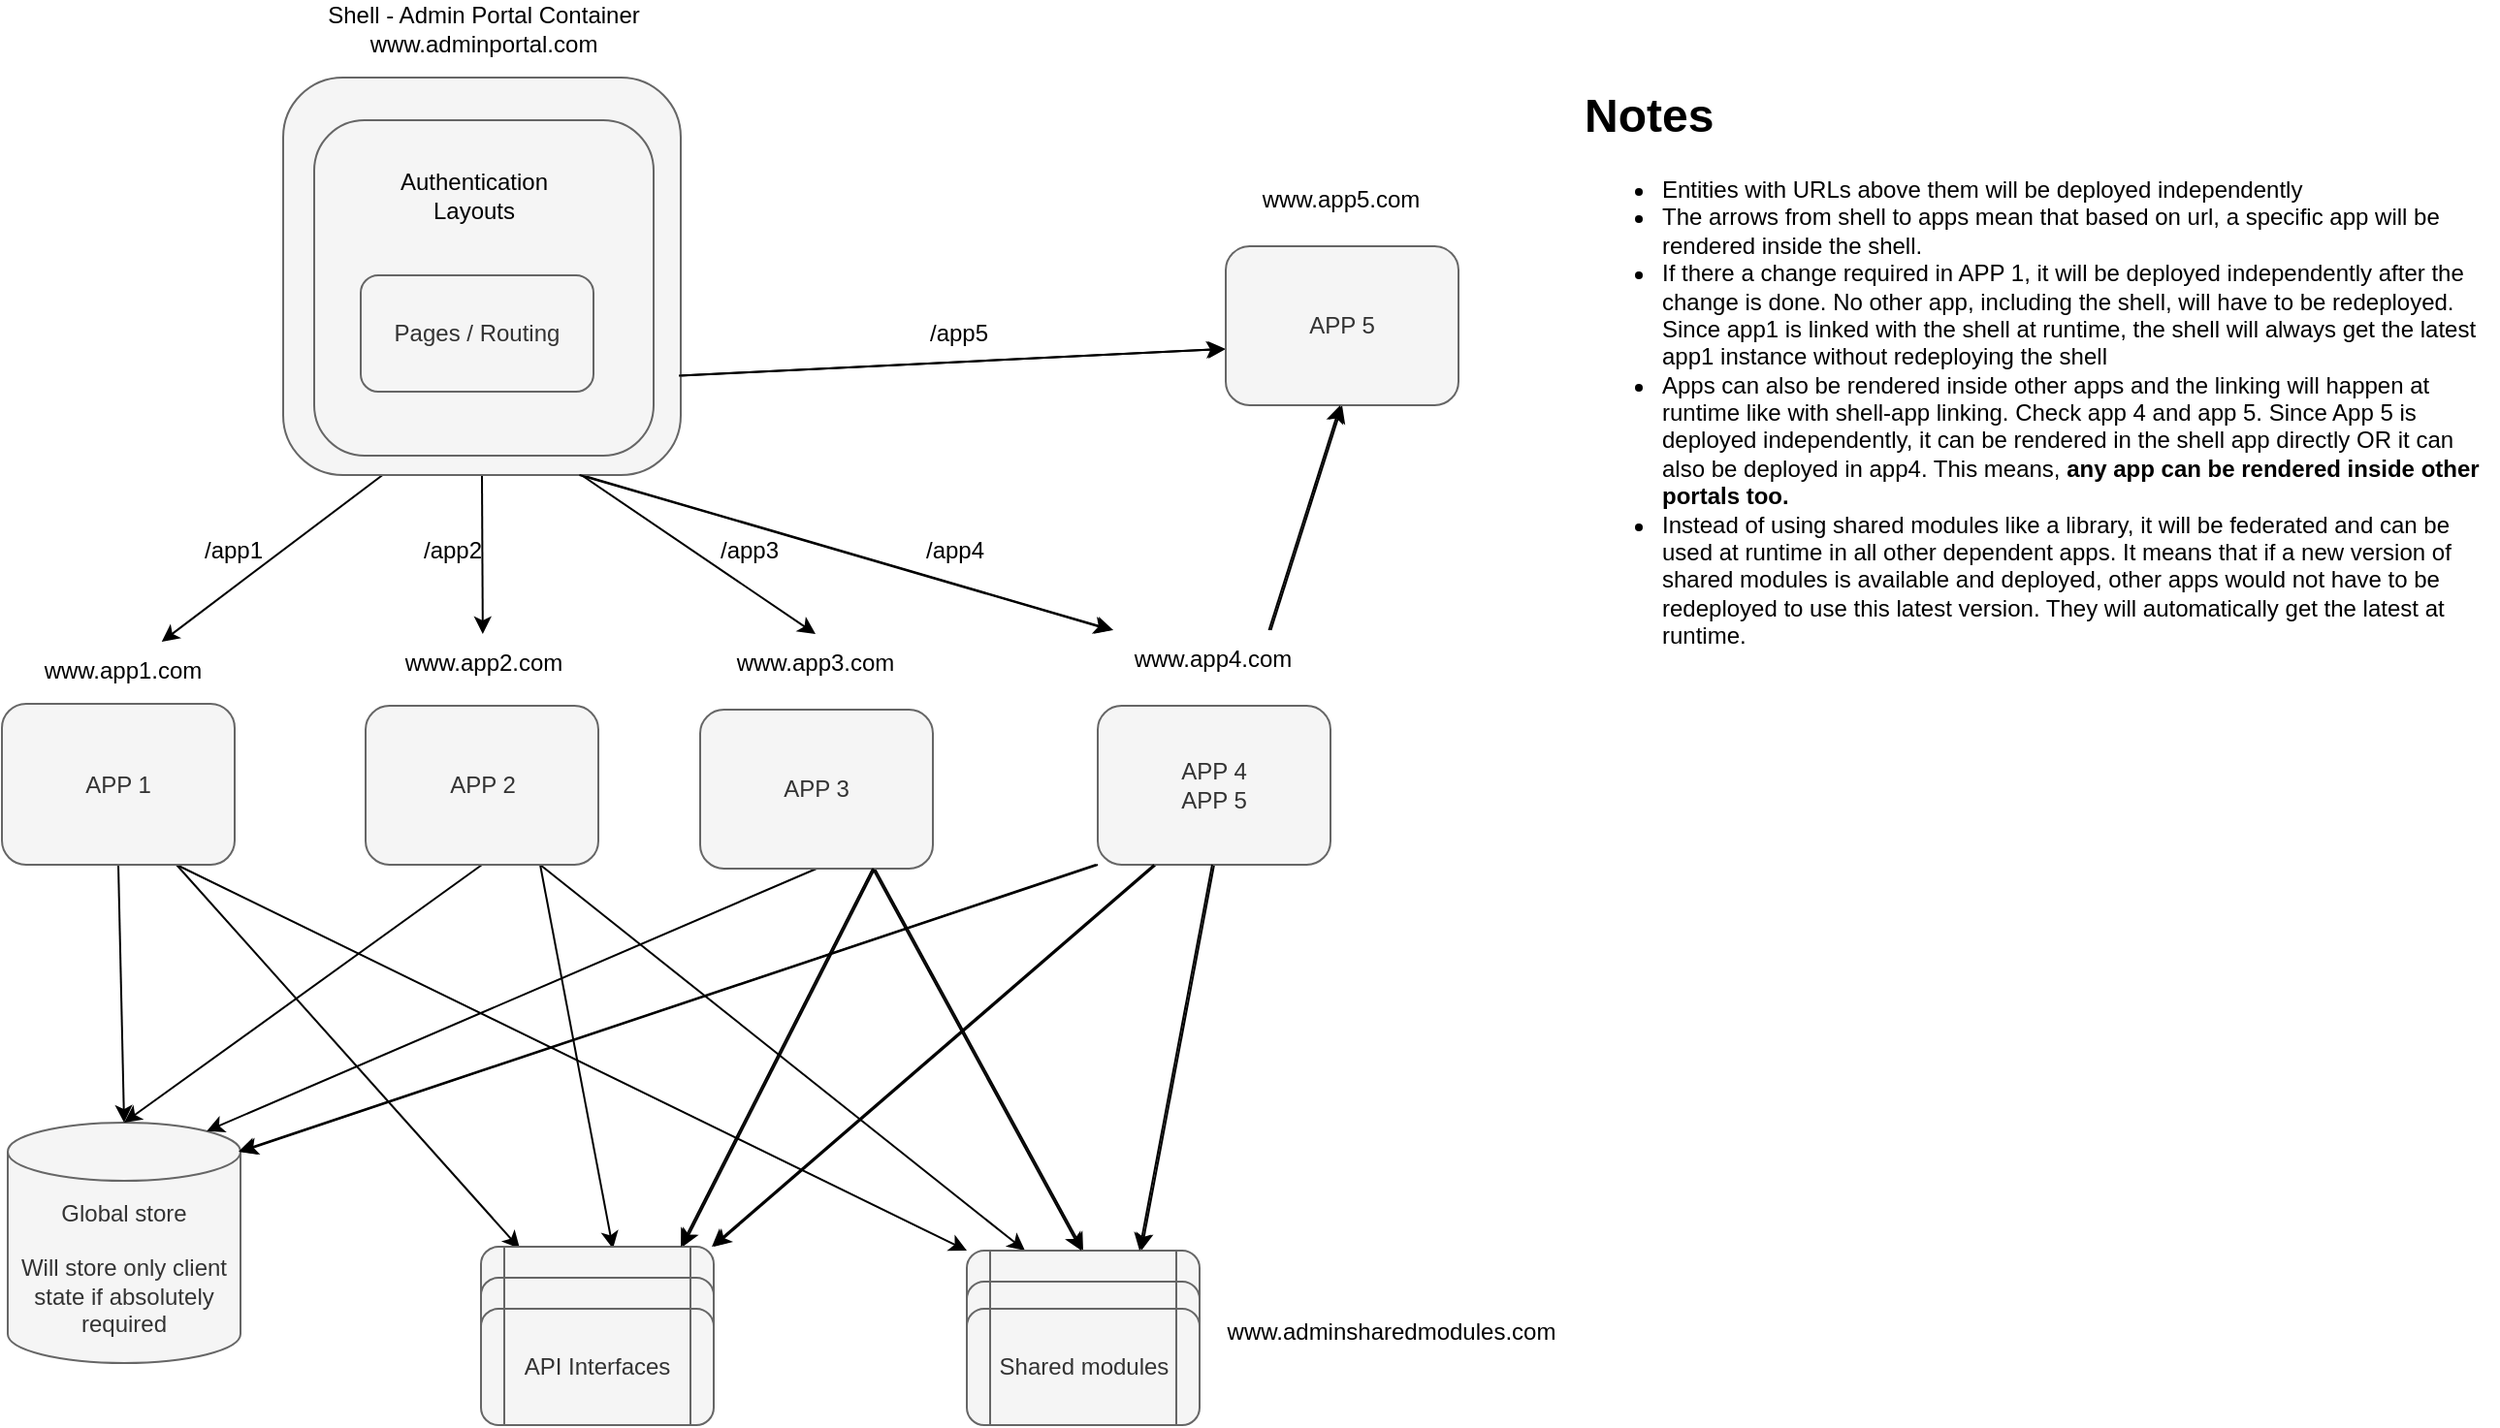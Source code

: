 <mxfile>
    <diagram id="RJMEdqdm4n4LkdT9CzTS" name="Page-1">
        <mxGraphModel dx="1374" dy="790" grid="0" gridSize="10" guides="1" tooltips="1" connect="1" arrows="1" fold="1" page="1" pageScale="1" pageWidth="1100" pageHeight="1700" background="#FFFFFF" math="0" shadow="0">
            <root>
                <mxCell id="0"/>
                <mxCell id="1" parent="0"/>
                <mxCell id="3" value="Global store&lt;br&gt;&lt;br&gt;Will store only client state if absolutely required" style="shape=cylinder3;whiteSpace=wrap;html=1;boundedLbl=1;backgroundOutline=1;size=15;rounded=1;sketch=0;shadow=0;labelBackgroundColor=none;labelBorderColor=none;spacingLeft=0;fillColor=#f5f5f5;fontColor=#333333;strokeColor=#666666;" parent="1" vertex="1">
                    <mxGeometry x="61" y="748" width="120" height="124" as="geometry"/>
                </mxCell>
                <mxCell id="23" style="edgeStyle=none;html=1;exitX=0.25;exitY=1;exitDx=0;exitDy=0;rounded=1;sketch=0;shadow=0;labelBackgroundColor=none;fontColor=#000000;strokeColor=#000000;labelBorderColor=none;spacingLeft=0;" parent="1" source="8" target="12" edge="1">
                    <mxGeometry relative="1" as="geometry"/>
                </mxCell>
                <mxCell id="24" style="edgeStyle=none;html=1;exitX=0.5;exitY=1;exitDx=0;exitDy=0;rounded=1;sketch=0;shadow=0;labelBackgroundColor=none;fontColor=#000000;strokeColor=#000000;labelBorderColor=none;spacingLeft=0;" parent="1" source="8" target="13" edge="1">
                    <mxGeometry relative="1" as="geometry"/>
                </mxCell>
                <mxCell id="33" style="edgeStyle=none;html=1;exitX=0.75;exitY=1;exitDx=0;exitDy=0;entryX=0.5;entryY=0;entryDx=0;entryDy=0;rounded=1;sketch=0;shadow=0;labelBackgroundColor=none;fontColor=#000000;strokeColor=#000000;labelBorderColor=none;spacingLeft=0;" parent="1" source="8" target="18" edge="1">
                    <mxGeometry relative="1" as="geometry"/>
                </mxCell>
                <mxCell id="46" style="edgeStyle=none;html=1;exitX=0.75;exitY=1;exitDx=0;exitDy=0;rounded=1;sketch=0;shadow=0;labelBackgroundColor=none;labelBorderColor=none;spacingLeft=0;" parent="1" source="8" target="44" edge="1">
                    <mxGeometry relative="1" as="geometry"/>
                </mxCell>
                <mxCell id="50" style="edgeStyle=none;html=1;exitX=1;exitY=0.75;exitDx=0;exitDy=0;entryX=0;entryY=0.646;entryDx=0;entryDy=0;entryPerimeter=0;rounded=1;sketch=0;shadow=0;labelBackgroundColor=none;labelBorderColor=none;spacingLeft=0;" parent="1" source="8" target="48" edge="1">
                    <mxGeometry relative="1" as="geometry"/>
                </mxCell>
                <mxCell id="8" value="" style="whiteSpace=wrap;html=1;aspect=fixed;rounded=1;sketch=0;shadow=0;labelBackgroundColor=none;labelBorderColor=none;spacingLeft=0;fillColor=#f5f5f5;fontColor=#333333;strokeColor=#666666;" parent="1" vertex="1">
                    <mxGeometry x="203" y="209" width="205" height="205" as="geometry"/>
                </mxCell>
                <mxCell id="35" style="edgeStyle=none;html=1;exitX=0.5;exitY=1;exitDx=0;exitDy=0;entryX=0.5;entryY=0;entryDx=0;entryDy=0;entryPerimeter=0;rounded=1;sketch=0;shadow=0;labelBackgroundColor=none;fontColor=#000000;strokeColor=#000000;labelBorderColor=none;spacingLeft=0;" parent="1" source="11" target="3" edge="1">
                    <mxGeometry relative="1" as="geometry">
                        <mxPoint x="219" y="734" as="targetPoint"/>
                    </mxGeometry>
                </mxCell>
                <mxCell id="40" style="edgeStyle=none;html=1;exitX=0.75;exitY=1;exitDx=0;exitDy=0;entryX=0.167;entryY=0.017;entryDx=0;entryDy=0;entryPerimeter=0;rounded=1;sketch=0;shadow=0;labelBackgroundColor=none;fontColor=#000000;strokeColor=#000000;labelBorderColor=none;spacingLeft=0;" parent="1" source="11" target="34" edge="1">
                    <mxGeometry relative="1" as="geometry"/>
                </mxCell>
                <mxCell id="57" style="edgeStyle=none;rounded=1;html=1;exitX=0.75;exitY=1;exitDx=0;exitDy=0;entryX=0;entryY=0;entryDx=0;entryDy=0;sketch=0;shadow=0;labelBackgroundColor=none;fontColor=#000000;strokeColor=#000000;labelBorderColor=none;spacingLeft=0;" parent="1" source="11" target="56" edge="1">
                    <mxGeometry relative="1" as="geometry"/>
                </mxCell>
                <mxCell id="11" value="APP 1" style="rounded=1;whiteSpace=wrap;html=1;sketch=0;shadow=0;labelBackgroundColor=none;labelBorderColor=none;spacingLeft=0;fillColor=#f5f5f5;fontColor=#333333;strokeColor=#666666;" parent="1" vertex="1">
                    <mxGeometry x="58" y="532" width="120" height="83" as="geometry"/>
                </mxCell>
                <mxCell id="12" value="www.app1.com" style="text;html=1;strokeColor=none;fillColor=none;align=center;verticalAlign=middle;whiteSpace=wrap;rounded=1;sketch=0;shadow=0;labelBackgroundColor=none;fontColor=#000000;labelBorderColor=none;spacingLeft=0;" parent="1" vertex="1">
                    <mxGeometry x="61" y="500" width="119" height="30" as="geometry"/>
                </mxCell>
                <mxCell id="13" value="www.app2.com" style="text;html=1;strokeColor=none;fillColor=none;align=center;verticalAlign=middle;whiteSpace=wrap;rounded=1;sketch=0;shadow=0;labelBackgroundColor=none;fontColor=#000000;labelBorderColor=none;spacingLeft=0;" parent="1" vertex="1">
                    <mxGeometry x="246.5" y="496" width="119" height="30" as="geometry"/>
                </mxCell>
                <mxCell id="36" style="edgeStyle=none;html=1;exitX=0.5;exitY=1;exitDx=0;exitDy=0;entryX=0.5;entryY=0;entryDx=0;entryDy=0;entryPerimeter=0;rounded=1;sketch=0;shadow=0;labelBackgroundColor=none;fontColor=#000000;strokeColor=#000000;labelBorderColor=none;spacingLeft=0;" parent="1" source="14" target="3" edge="1">
                    <mxGeometry relative="1" as="geometry">
                        <mxPoint x="239.04" y="737.1" as="targetPoint"/>
                    </mxGeometry>
                </mxCell>
                <mxCell id="39" style="edgeStyle=none;html=1;exitX=0.75;exitY=1;exitDx=0;exitDy=0;entryX=0.567;entryY=0.017;entryDx=0;entryDy=0;entryPerimeter=0;rounded=1;sketch=0;shadow=0;labelBackgroundColor=none;fontColor=#000000;strokeColor=#000000;labelBorderColor=none;spacingLeft=0;" parent="1" source="14" target="34" edge="1">
                    <mxGeometry relative="1" as="geometry"/>
                </mxCell>
                <mxCell id="58" style="edgeStyle=none;rounded=1;html=1;exitX=0.75;exitY=1;exitDx=0;exitDy=0;entryX=0.25;entryY=0;entryDx=0;entryDy=0;sketch=0;shadow=0;labelBackgroundColor=none;fontColor=#000000;strokeColor=#000000;labelBorderColor=none;spacingLeft=0;" parent="1" source="14" target="56" edge="1">
                    <mxGeometry relative="1" as="geometry"/>
                </mxCell>
                <mxCell id="14" value="APP 2" style="rounded=1;whiteSpace=wrap;html=1;sketch=0;shadow=0;labelBackgroundColor=none;labelBorderColor=none;spacingLeft=0;fillColor=#f5f5f5;fontColor=#333333;strokeColor=#666666;" parent="1" vertex="1">
                    <mxGeometry x="245.5" y="533" width="120" height="82" as="geometry"/>
                </mxCell>
                <mxCell id="18" value="www.app3.com" style="text;html=1;strokeColor=none;fillColor=none;align=center;verticalAlign=middle;whiteSpace=wrap;rounded=1;sketch=0;shadow=0;labelBackgroundColor=none;fontColor=#000000;labelBorderColor=none;spacingLeft=0;" parent="1" vertex="1">
                    <mxGeometry x="418" y="496" width="119" height="30" as="geometry"/>
                </mxCell>
                <mxCell id="37" style="edgeStyle=none;html=1;exitX=0.5;exitY=1;exitDx=0;exitDy=0;entryX=0.855;entryY=0;entryDx=0;entryDy=4.35;entryPerimeter=0;rounded=1;sketch=0;shadow=0;labelBackgroundColor=none;fontColor=#000000;strokeColor=#000000;labelBorderColor=none;spacingLeft=0;" parent="1" source="19" target="3" edge="1">
                    <mxGeometry relative="1" as="geometry">
                        <mxPoint x="261.6" y="738.35" as="targetPoint"/>
                    </mxGeometry>
                </mxCell>
                <mxCell id="38" style="edgeStyle=none;html=1;exitX=0.75;exitY=1;exitDx=0;exitDy=0;entryX=0.867;entryY=0;entryDx=0;entryDy=0;entryPerimeter=0;rounded=1;sketch=0;shadow=0;labelBackgroundColor=none;strokeColor=#000000;labelBorderColor=none;spacingLeft=0;" parent="1" source="19" target="34" edge="1">
                    <mxGeometry relative="1" as="geometry"/>
                </mxCell>
                <mxCell id="59" style="edgeStyle=none;rounded=1;html=1;exitX=0.75;exitY=1;exitDx=0;exitDy=0;entryX=0.5;entryY=0;entryDx=0;entryDy=0;sketch=0;shadow=0;labelBackgroundColor=none;labelBorderColor=none;spacingLeft=0;" parent="1" source="19" target="56" edge="1">
                    <mxGeometry relative="1" as="geometry"/>
                </mxCell>
                <mxCell id="19" value="APP 3" style="rounded=1;whiteSpace=wrap;html=1;sketch=0;shadow=0;labelBackgroundColor=none;labelBorderColor=none;spacingLeft=0;fillColor=#f5f5f5;fontColor=#333333;strokeColor=#666666;" parent="1" vertex="1">
                    <mxGeometry x="418" y="535" width="120" height="82" as="geometry"/>
                </mxCell>
                <mxCell id="28" value="Shell - Admin Portal Container&lt;br&gt;www.adminportal.com" style="text;html=1;strokeColor=none;fillColor=none;align=center;verticalAlign=middle;whiteSpace=wrap;rounded=1;sketch=0;shadow=0;labelBackgroundColor=none;fontColor=#000000;labelBorderColor=none;spacingLeft=0;" parent="1" vertex="1">
                    <mxGeometry x="204" y="169" width="205" height="30" as="geometry"/>
                </mxCell>
                <mxCell id="29" value="" style="rounded=1;whiteSpace=wrap;html=1;sketch=0;shadow=0;labelBackgroundColor=none;labelBorderColor=none;spacingLeft=0;fillColor=#f5f5f5;fontColor=#333333;strokeColor=#666666;" parent="1" vertex="1">
                    <mxGeometry x="219" y="231" width="175" height="173" as="geometry"/>
                </mxCell>
                <mxCell id="31" value="Authentication&lt;br&gt;Layouts" style="text;html=1;strokeColor=none;fillColor=none;align=center;verticalAlign=middle;whiteSpace=wrap;rounded=1;sketch=0;shadow=0;labelBackgroundColor=none;labelBorderColor=none;spacingLeft=0;" parent="1" vertex="1">
                    <mxGeometry x="245" y="248" width="113" height="44" as="geometry"/>
                </mxCell>
                <mxCell id="32" value="Pages / Routing" style="rounded=1;whiteSpace=wrap;html=1;sketch=0;shadow=0;labelBackgroundColor=none;labelBorderColor=none;spacingLeft=0;fillColor=#f5f5f5;fontColor=#333333;strokeColor=#666666;" parent="1" vertex="1">
                    <mxGeometry x="243" y="311" width="120" height="60" as="geometry"/>
                </mxCell>
                <mxCell id="34" value="API Interfaces" style="shape=process;whiteSpace=wrap;html=1;backgroundOutline=1;rounded=1;sketch=0;shadow=0;labelBackgroundColor=none;labelBorderColor=none;spacingLeft=0;fillColor=#f5f5f5;fontColor=#333333;strokeColor=#666666;" parent="1" vertex="1">
                    <mxGeometry x="305" y="812" width="120" height="60" as="geometry"/>
                </mxCell>
                <mxCell id="41" value="/app1" style="text;html=1;align=center;verticalAlign=middle;resizable=0;points=[];autosize=1;strokeColor=none;fillColor=none;rounded=1;sketch=0;shadow=0;labelBackgroundColor=none;fontColor=#000000;labelBorderColor=none;spacingLeft=0;" parent="1" vertex="1">
                    <mxGeometry x="157" y="444" width="40" height="18" as="geometry"/>
                </mxCell>
                <mxCell id="42" value="/app2" style="text;html=1;align=center;verticalAlign=middle;resizable=0;points=[];autosize=1;strokeColor=none;fillColor=none;rounded=1;sketch=0;shadow=0;labelBackgroundColor=none;fontColor=#000000;labelBorderColor=none;spacingLeft=0;" parent="1" vertex="1">
                    <mxGeometry x="270" y="444" width="40" height="18" as="geometry"/>
                </mxCell>
                <mxCell id="43" value="/app3" style="text;html=1;align=center;verticalAlign=middle;resizable=0;points=[];autosize=1;strokeColor=none;fillColor=none;rounded=1;sketch=0;shadow=0;labelBackgroundColor=none;fontColor=#000000;labelBorderColor=none;spacingLeft=0;" parent="1" vertex="1">
                    <mxGeometry x="423" y="444" width="40" height="18" as="geometry"/>
                </mxCell>
                <mxCell id="51" style="edgeStyle=none;html=1;exitX=0.75;exitY=0;exitDx=0;exitDy=0;entryX=0.5;entryY=1;entryDx=0;entryDy=0;rounded=1;sketch=0;shadow=0;labelBackgroundColor=none;labelBorderColor=none;spacingLeft=0;" parent="1" source="44" target="48" edge="1">
                    <mxGeometry relative="1" as="geometry"/>
                </mxCell>
                <mxCell id="44" value="www.app4.com" style="text;html=1;strokeColor=none;fillColor=none;align=center;verticalAlign=middle;whiteSpace=wrap;rounded=1;sketch=0;shadow=0;labelBackgroundColor=none;fontColor=#000000;labelBorderColor=none;spacingLeft=0;" parent="1" vertex="1">
                    <mxGeometry x="623" y="494" width="119" height="30" as="geometry"/>
                </mxCell>
                <mxCell id="54" style="edgeStyle=none;html=1;exitX=0.25;exitY=1;exitDx=0;exitDy=0;entryX=1;entryY=0;entryDx=0;entryDy=0;rounded=1;sketch=0;shadow=0;labelBackgroundColor=none;labelBorderColor=none;spacingLeft=0;" parent="1" source="45" target="34" edge="1">
                    <mxGeometry relative="1" as="geometry"/>
                </mxCell>
                <mxCell id="55" style="edgeStyle=none;html=1;exitX=0;exitY=1;exitDx=0;exitDy=0;entryX=1;entryY=0;entryDx=0;entryDy=15;entryPerimeter=0;rounded=1;sketch=0;shadow=0;labelBackgroundColor=none;labelBorderColor=none;spacingLeft=0;" parent="1" source="45" target="3" edge="1">
                    <mxGeometry relative="1" as="geometry">
                        <mxPoint x="279" y="766.984" as="targetPoint"/>
                    </mxGeometry>
                </mxCell>
                <mxCell id="60" style="edgeStyle=none;rounded=1;html=1;exitX=0.5;exitY=1;exitDx=0;exitDy=0;entryX=0.75;entryY=0;entryDx=0;entryDy=0;sketch=0;shadow=0;labelBackgroundColor=none;labelBorderColor=none;spacingLeft=0;" parent="1" source="45" target="56" edge="1">
                    <mxGeometry relative="1" as="geometry"/>
                </mxCell>
                <mxCell id="45" value="APP 4&lt;br&gt;APP 5" style="rounded=1;whiteSpace=wrap;html=1;sketch=0;shadow=0;labelBackgroundColor=none;labelBorderColor=none;spacingLeft=0;strokeColor=#666666;fillColor=#f5f5f5;fontColor=#333333;" parent="1" vertex="1">
                    <mxGeometry x="623" y="533" width="120" height="82" as="geometry"/>
                </mxCell>
                <mxCell id="47" value="www.app5.com" style="text;html=1;strokeColor=none;fillColor=none;align=center;verticalAlign=middle;whiteSpace=wrap;rounded=1;sketch=0;shadow=0;labelBackgroundColor=none;fontColor=#000000;labelBorderColor=none;spacingLeft=0;" parent="1" vertex="1">
                    <mxGeometry x="689" y="257" width="119" height="30" as="geometry"/>
                </mxCell>
                <mxCell id="48" value="APP 5" style="rounded=1;whiteSpace=wrap;html=1;sketch=0;shadow=0;labelBackgroundColor=none;labelBorderColor=none;spacingLeft=0;fillColor=#f5f5f5;fontColor=#333333;strokeColor=#666666;" parent="1" vertex="1">
                    <mxGeometry x="689" y="296" width="120" height="82" as="geometry"/>
                </mxCell>
                <mxCell id="49" value="/app4" style="text;html=1;align=center;verticalAlign=middle;resizable=0;points=[];autosize=1;strokeColor=none;fillColor=none;rounded=1;sketch=0;shadow=0;labelBackgroundColor=none;fontColor=#000000;labelBorderColor=none;spacingLeft=0;" parent="1" vertex="1">
                    <mxGeometry x="529" y="444" width="40" height="18" as="geometry"/>
                </mxCell>
                <mxCell id="52" value="/app5" style="text;html=1;align=center;verticalAlign=middle;resizable=0;points=[];autosize=1;strokeColor=none;fillColor=none;rounded=1;sketch=0;shadow=0;labelBackgroundColor=none;fontColor=#000000;labelBorderColor=none;spacingLeft=0;" parent="1" vertex="1">
                    <mxGeometry x="531" y="332" width="40" height="18" as="geometry"/>
                </mxCell>
                <mxCell id="56" value="Shared modules" style="shape=process;whiteSpace=wrap;html=1;backgroundOutline=1;rounded=1;sketch=0;shadow=0;labelBackgroundColor=none;labelBorderColor=none;spacingLeft=0;fillColor=#f5f5f5;fontColor=#333333;strokeColor=#666666;" parent="1" vertex="1">
                    <mxGeometry x="555.5" y="814" width="120" height="60" as="geometry"/>
                </mxCell>
                <mxCell id="61" value="API Interfaces" style="shape=process;whiteSpace=wrap;html=1;backgroundOutline=1;rounded=1;sketch=0;shadow=0;labelBackgroundColor=none;labelBorderColor=none;spacingLeft=0;fillColor=#f5f5f5;fontColor=#333333;strokeColor=#666666;" parent="1" vertex="1">
                    <mxGeometry x="305" y="828" width="120" height="60" as="geometry"/>
                </mxCell>
                <mxCell id="62" value="Shared modules" style="shape=process;whiteSpace=wrap;html=1;backgroundOutline=1;rounded=1;sketch=0;shadow=0;labelBackgroundColor=none;labelBorderColor=none;spacingLeft=0;fillColor=#f5f5f5;fontColor=#333333;strokeColor=#666666;" parent="1" vertex="1">
                    <mxGeometry x="555.5" y="830" width="120" height="60" as="geometry"/>
                </mxCell>
                <mxCell id="63" value="www.adminsharedmodules.com" style="text;html=1;align=center;verticalAlign=middle;resizable=0;points=[];autosize=1;sketch=0;shadow=0;labelBackgroundColor=none;fontColor=#000000;" parent="1" vertex="1">
                    <mxGeometry x="684" y="847" width="179" height="18" as="geometry"/>
                </mxCell>
                <mxCell id="64" style="edgeStyle=none;html=1;exitX=1;exitY=0.75;exitDx=0;exitDy=0;entryX=0;entryY=0.646;entryDx=0;entryDy=0;entryPerimeter=0;rounded=1;sketch=0;shadow=0;labelBackgroundColor=none;fontColor=#000000;strokeColor=#000000;labelBorderColor=none;spacingLeft=0;" parent="1" edge="1">
                    <mxGeometry relative="1" as="geometry">
                        <mxPoint x="407" y="362.75" as="sourcePoint"/>
                        <mxPoint x="688" y="348.972" as="targetPoint"/>
                    </mxGeometry>
                </mxCell>
                <mxCell id="65" style="edgeStyle=none;html=1;exitX=0.75;exitY=1;exitDx=0;exitDy=0;rounded=1;sketch=0;shadow=0;labelBackgroundColor=none;fontColor=#000000;strokeColor=#000000;labelBorderColor=none;spacingLeft=0;" parent="1" edge="1">
                    <mxGeometry relative="1" as="geometry">
                        <mxPoint x="355.75" y="414" as="sourcePoint"/>
                        <mxPoint x="630.066" y="494" as="targetPoint"/>
                    </mxGeometry>
                </mxCell>
                <mxCell id="66" style="edgeStyle=none;html=1;exitX=0.75;exitY=0;exitDx=0;exitDy=0;entryX=0.5;entryY=1;entryDx=0;entryDy=0;rounded=1;sketch=0;shadow=0;labelBackgroundColor=none;fontColor=#000000;strokeColor=#000000;labelBorderColor=none;spacingLeft=0;" parent="1" edge="1">
                    <mxGeometry relative="1" as="geometry">
                        <mxPoint x="711.25" y="494" as="sourcePoint"/>
                        <mxPoint x="748" y="378" as="targetPoint"/>
                    </mxGeometry>
                </mxCell>
                <mxCell id="67" style="edgeStyle=none;rounded=1;html=1;exitX=0.5;exitY=1;exitDx=0;exitDy=0;entryX=0.75;entryY=0;entryDx=0;entryDy=0;sketch=0;shadow=0;labelBackgroundColor=none;fontColor=#000000;strokeColor=#000000;labelBorderColor=none;spacingLeft=0;" parent="1" edge="1">
                    <mxGeometry relative="1" as="geometry">
                        <mxPoint x="682" y="615" as="sourcePoint"/>
                        <mxPoint x="644.5" y="814" as="targetPoint"/>
                    </mxGeometry>
                </mxCell>
                <mxCell id="68" style="edgeStyle=none;html=1;exitX=0;exitY=1;exitDx=0;exitDy=0;entryX=1;entryY=0;entryDx=0;entryDy=15;entryPerimeter=0;rounded=1;sketch=0;shadow=0;labelBackgroundColor=none;fontColor=#000000;strokeColor=#000000;labelBorderColor=none;spacingLeft=0;" parent="1" edge="1">
                    <mxGeometry relative="1" as="geometry">
                        <mxPoint x="180" y="763" as="targetPoint"/>
                        <mxPoint x="622" y="615" as="sourcePoint"/>
                    </mxGeometry>
                </mxCell>
                <mxCell id="69" style="edgeStyle=none;html=1;exitX=0.25;exitY=1;exitDx=0;exitDy=0;entryX=1;entryY=0;entryDx=0;entryDy=0;rounded=1;sketch=0;shadow=0;labelBackgroundColor=none;fontColor=#000000;strokeColor=#000000;labelBorderColor=none;spacingLeft=0;" parent="1" edge="1">
                    <mxGeometry relative="1" as="geometry">
                        <mxPoint x="652" y="615" as="sourcePoint"/>
                        <mxPoint x="424" y="812" as="targetPoint"/>
                    </mxGeometry>
                </mxCell>
                <mxCell id="70" style="edgeStyle=none;rounded=1;html=1;exitX=0.75;exitY=1;exitDx=0;exitDy=0;entryX=0.5;entryY=0;entryDx=0;entryDy=0;sketch=0;shadow=0;labelBackgroundColor=none;fontColor=#000000;strokeColor=#000000;labelBorderColor=none;spacingLeft=0;" parent="1" edge="1">
                    <mxGeometry relative="1" as="geometry">
                        <mxPoint x="507" y="617" as="sourcePoint"/>
                        <mxPoint x="614.5" y="814" as="targetPoint"/>
                    </mxGeometry>
                </mxCell>
                <mxCell id="71" style="edgeStyle=none;html=1;exitX=0.75;exitY=1;exitDx=0;exitDy=0;entryX=0.867;entryY=0;entryDx=0;entryDy=0;entryPerimeter=0;rounded=1;sketch=0;shadow=0;labelBackgroundColor=none;fontColor=#000000;labelBorderColor=none;spacingLeft=0;" parent="1" edge="1">
                    <mxGeometry relative="1" as="geometry">
                        <mxPoint x="507" y="617" as="sourcePoint"/>
                        <mxPoint x="408.04" y="812" as="targetPoint"/>
                    </mxGeometry>
                </mxCell>
                <mxCell id="74" value="&lt;h1&gt;Notes&lt;/h1&gt;&lt;ul&gt;&lt;li&gt;&lt;span style=&quot;text-align: center&quot;&gt;Entities with URLs above them will be deployed independently&lt;/span&gt;&lt;/li&gt;&lt;li&gt;&lt;span style=&quot;text-align: center&quot;&gt;The arrows from shell to apps mean that based on url, a specific app will be rendered inside the shell.&lt;/span&gt;&lt;/li&gt;&lt;li&gt;&lt;span style=&quot;text-align: center&quot;&gt;If there a change required in APP 1, it will be deployed independently after the change is done. No other app, including the shell, will have to be redeployed. Since app1 is linked with the shell at runtime, the shell will always get the latest app1 instance without redeploying the shell&lt;/span&gt;&lt;/li&gt;&lt;li&gt;&lt;span style=&quot;text-align: center&quot;&gt;Apps can also be rendered inside other apps and the linking will happen at runtime like with shell-app linking. Check app 4 and app 5. Since App 5 is deployed independently, it can be rendered in the shell app directly OR it can also be deployed in app4. This means, &lt;b&gt;any app can be rendered inside other portals too.&lt;/b&gt;&lt;/span&gt;&lt;/li&gt;&lt;li&gt;&lt;span style=&quot;text-align: center&quot;&gt;Instead of using shared modules like a library, it will be federated and can be used at runtime in all other dependent apps. It means that if a new version of shared modules is available and deployed, other apps would not have to be redeployed to use this latest version. They will automatically get the latest at runtime.&lt;/span&gt;&lt;/li&gt;&lt;/ul&gt;" style="text;html=1;strokeColor=none;fillColor=none;spacing=5;spacingTop=-20;whiteSpace=wrap;overflow=hidden;rounded=0;shadow=0;labelBackgroundColor=none;labelBorderColor=none;fontColor=#000000;" parent="1" vertex="1">
                    <mxGeometry x="869" y="209" width="476" height="343" as="geometry"/>
                </mxCell>
                <mxCell id="75" value="API Interfaces" style="shape=process;whiteSpace=wrap;html=1;backgroundOutline=1;rounded=1;sketch=0;shadow=0;labelBackgroundColor=none;labelBorderColor=none;spacingLeft=0;fillColor=#f5f5f5;fontColor=#333333;strokeColor=#666666;" vertex="1" parent="1">
                    <mxGeometry x="305" y="844" width="120" height="60" as="geometry"/>
                </mxCell>
                <mxCell id="76" value="Shared modules" style="shape=process;whiteSpace=wrap;html=1;backgroundOutline=1;rounded=1;sketch=0;shadow=0;labelBackgroundColor=none;labelBorderColor=none;spacingLeft=0;fillColor=#f5f5f5;fontColor=#333333;strokeColor=#666666;" vertex="1" parent="1">
                    <mxGeometry x="555.5" y="844" width="120" height="60" as="geometry"/>
                </mxCell>
            </root>
        </mxGraphModel>
    </diagram>
</mxfile>
